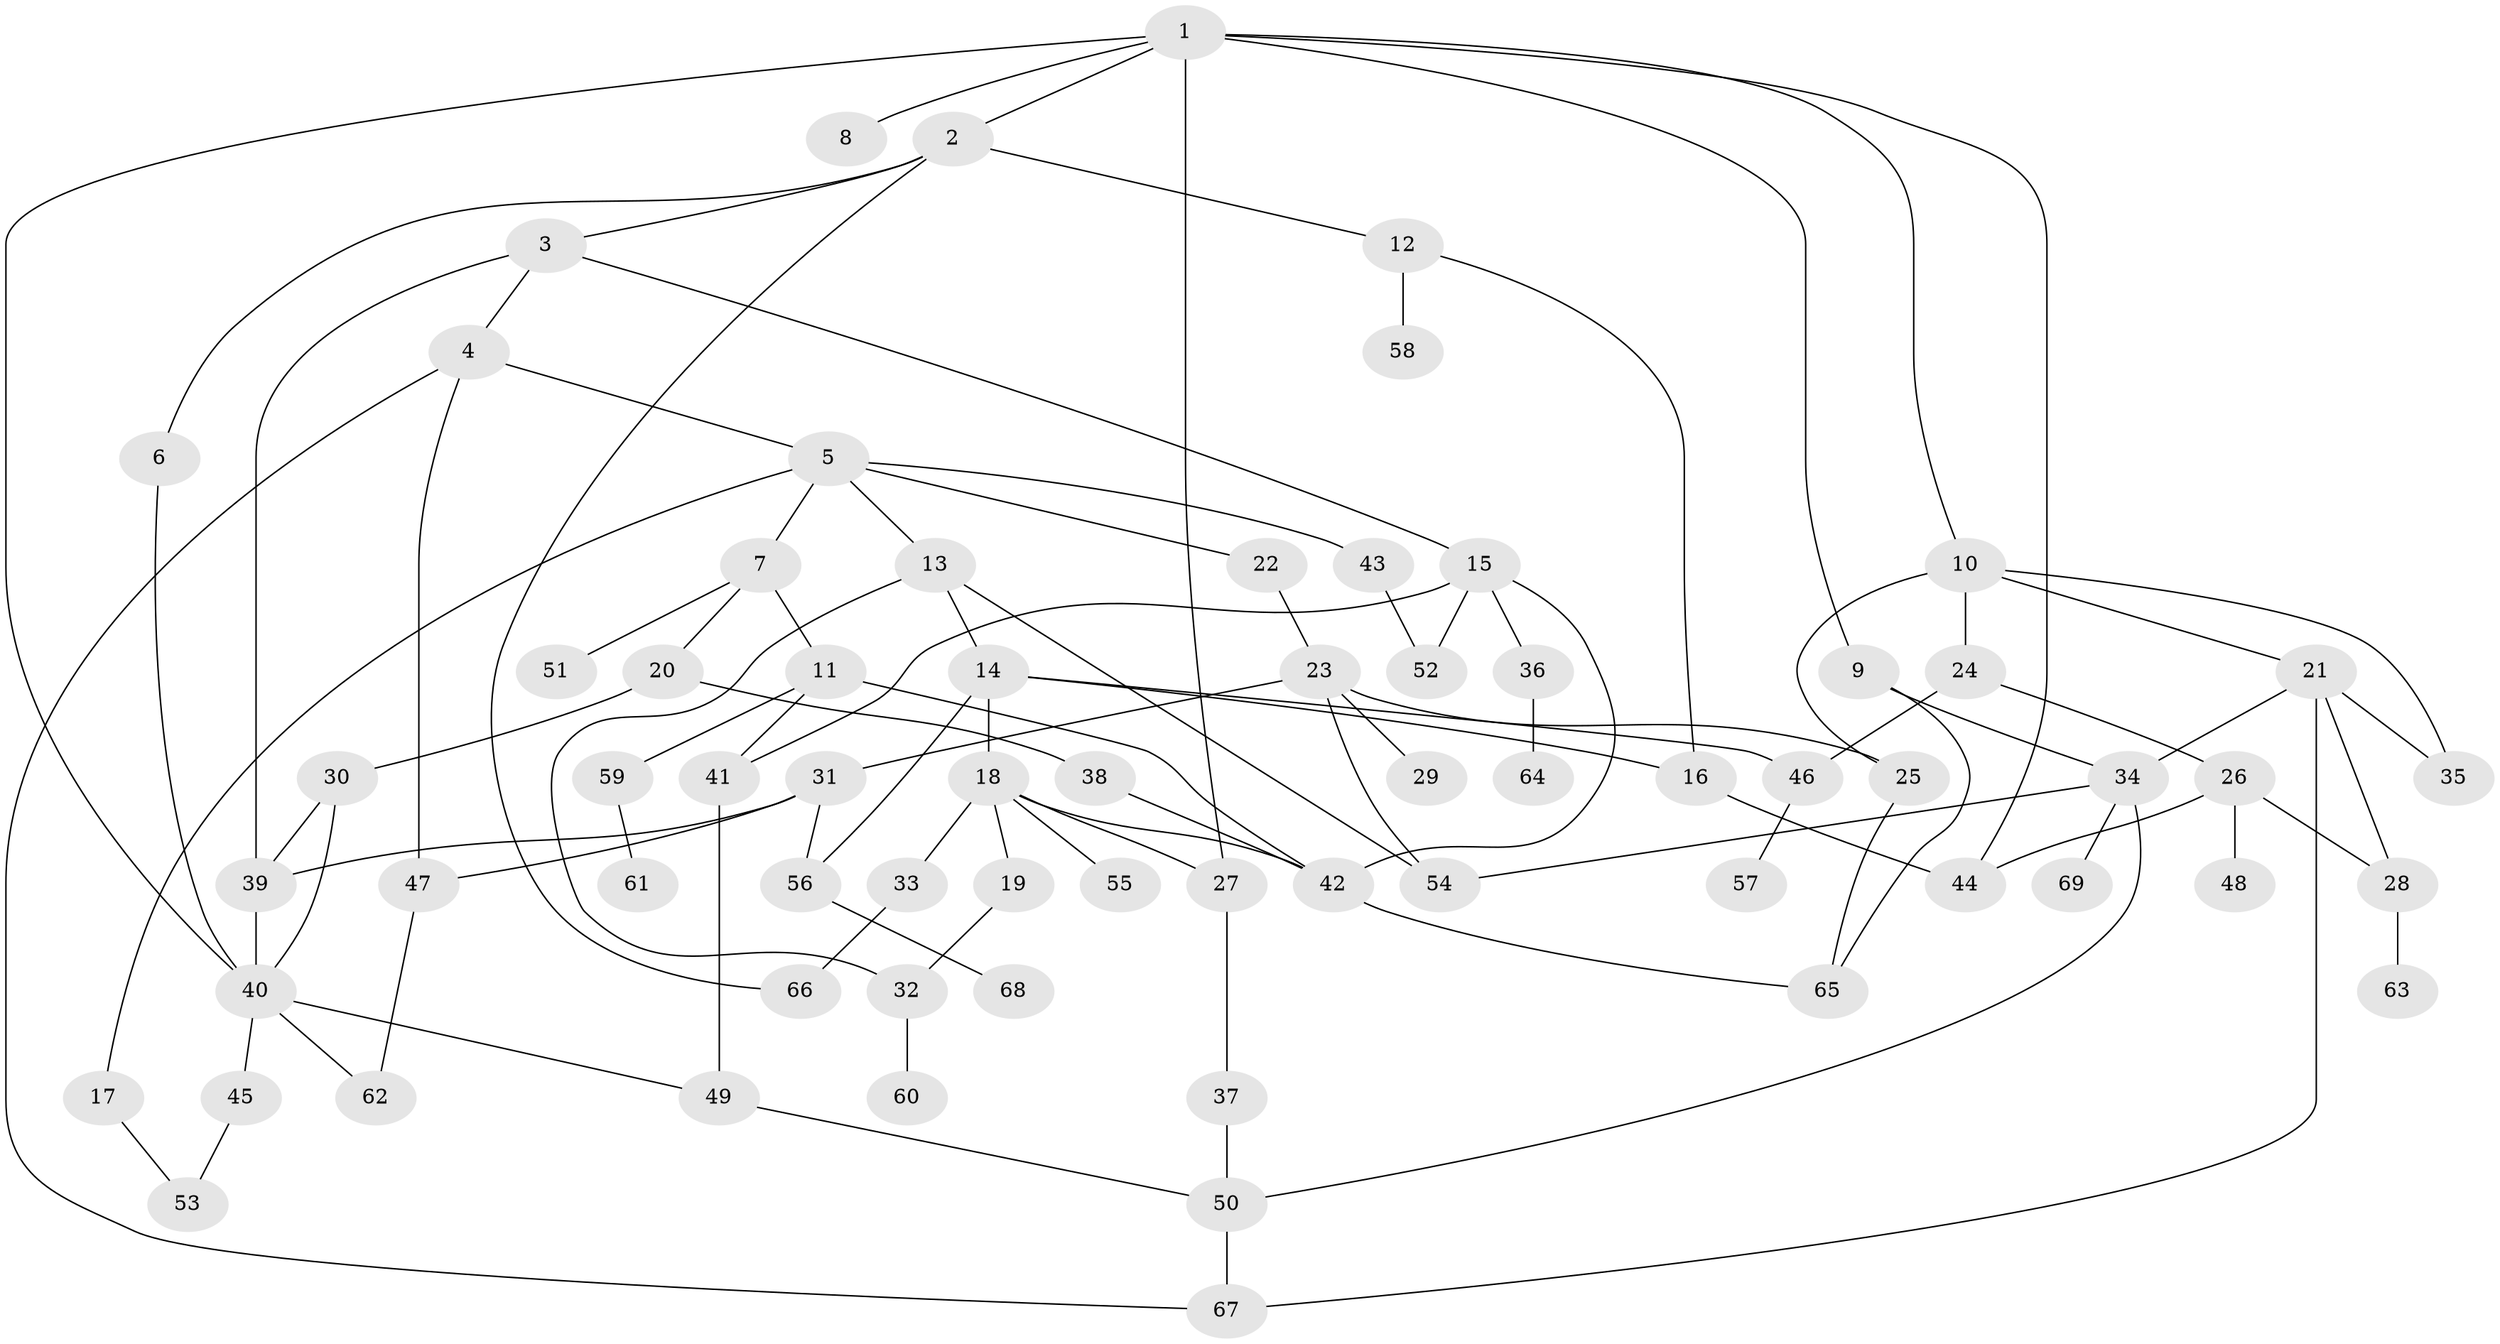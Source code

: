 // Generated by graph-tools (version 1.1) at 2025/01/03/09/25 03:01:03]
// undirected, 69 vertices, 102 edges
graph export_dot {
graph [start="1"]
  node [color=gray90,style=filled];
  1;
  2;
  3;
  4;
  5;
  6;
  7;
  8;
  9;
  10;
  11;
  12;
  13;
  14;
  15;
  16;
  17;
  18;
  19;
  20;
  21;
  22;
  23;
  24;
  25;
  26;
  27;
  28;
  29;
  30;
  31;
  32;
  33;
  34;
  35;
  36;
  37;
  38;
  39;
  40;
  41;
  42;
  43;
  44;
  45;
  46;
  47;
  48;
  49;
  50;
  51;
  52;
  53;
  54;
  55;
  56;
  57;
  58;
  59;
  60;
  61;
  62;
  63;
  64;
  65;
  66;
  67;
  68;
  69;
  1 -- 2;
  1 -- 8;
  1 -- 9;
  1 -- 10;
  1 -- 27;
  1 -- 40;
  1 -- 44;
  2 -- 3;
  2 -- 6;
  2 -- 12;
  2 -- 66;
  3 -- 4;
  3 -- 15;
  3 -- 39;
  4 -- 5;
  4 -- 67;
  4 -- 47;
  5 -- 7;
  5 -- 13;
  5 -- 17;
  5 -- 22;
  5 -- 43;
  6 -- 40;
  7 -- 11;
  7 -- 20;
  7 -- 51;
  9 -- 34;
  9 -- 65;
  10 -- 21;
  10 -- 24;
  10 -- 35;
  10 -- 25;
  11 -- 41;
  11 -- 59;
  11 -- 42;
  12 -- 58;
  12 -- 16;
  13 -- 14;
  13 -- 32;
  13 -- 54;
  14 -- 16;
  14 -- 18;
  14 -- 46;
  14 -- 56;
  15 -- 36;
  15 -- 42;
  15 -- 52;
  15 -- 41;
  16 -- 44;
  17 -- 53;
  18 -- 19;
  18 -- 33;
  18 -- 55;
  18 -- 27;
  18 -- 42;
  19 -- 32;
  20 -- 30;
  20 -- 38;
  21 -- 28;
  21 -- 35;
  21 -- 34;
  21 -- 67;
  22 -- 23;
  23 -- 25;
  23 -- 29;
  23 -- 31;
  23 -- 54;
  24 -- 26;
  24 -- 46;
  25 -- 65;
  26 -- 48;
  26 -- 44;
  26 -- 28;
  27 -- 37;
  28 -- 63;
  30 -- 39;
  30 -- 40;
  31 -- 39;
  31 -- 47;
  31 -- 56;
  32 -- 60;
  33 -- 66;
  34 -- 69;
  34 -- 50;
  34 -- 54;
  36 -- 64;
  37 -- 50;
  38 -- 42;
  39 -- 40;
  40 -- 45;
  40 -- 49;
  40 -- 62;
  41 -- 49;
  42 -- 65;
  43 -- 52;
  45 -- 53;
  46 -- 57;
  47 -- 62;
  49 -- 50;
  50 -- 67;
  56 -- 68;
  59 -- 61;
}
